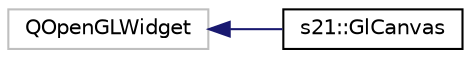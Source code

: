 digraph "Graphical Class Hierarchy"
{
 // LATEX_PDF_SIZE
  edge [fontname="Helvetica",fontsize="10",labelfontname="Helvetica",labelfontsize="10"];
  node [fontname="Helvetica",fontsize="10",shape=record];
  rankdir="LR";
  Node24 [label="QOpenGLWidget",height=0.2,width=0.4,color="grey75", fillcolor="white", style="filled",tooltip=" "];
  Node24 -> Node0 [dir="back",color="midnightblue",fontsize="10",style="solid",fontname="Helvetica"];
  Node0 [label="s21::GlCanvas",height=0.2,width=0.4,color="black", fillcolor="white", style="filled",URL="$d7/ded/classs21_1_1GlCanvas.html",tooltip="The GlCanvas class describes the OpenGl window in which the loaded model is drawn."];
}
